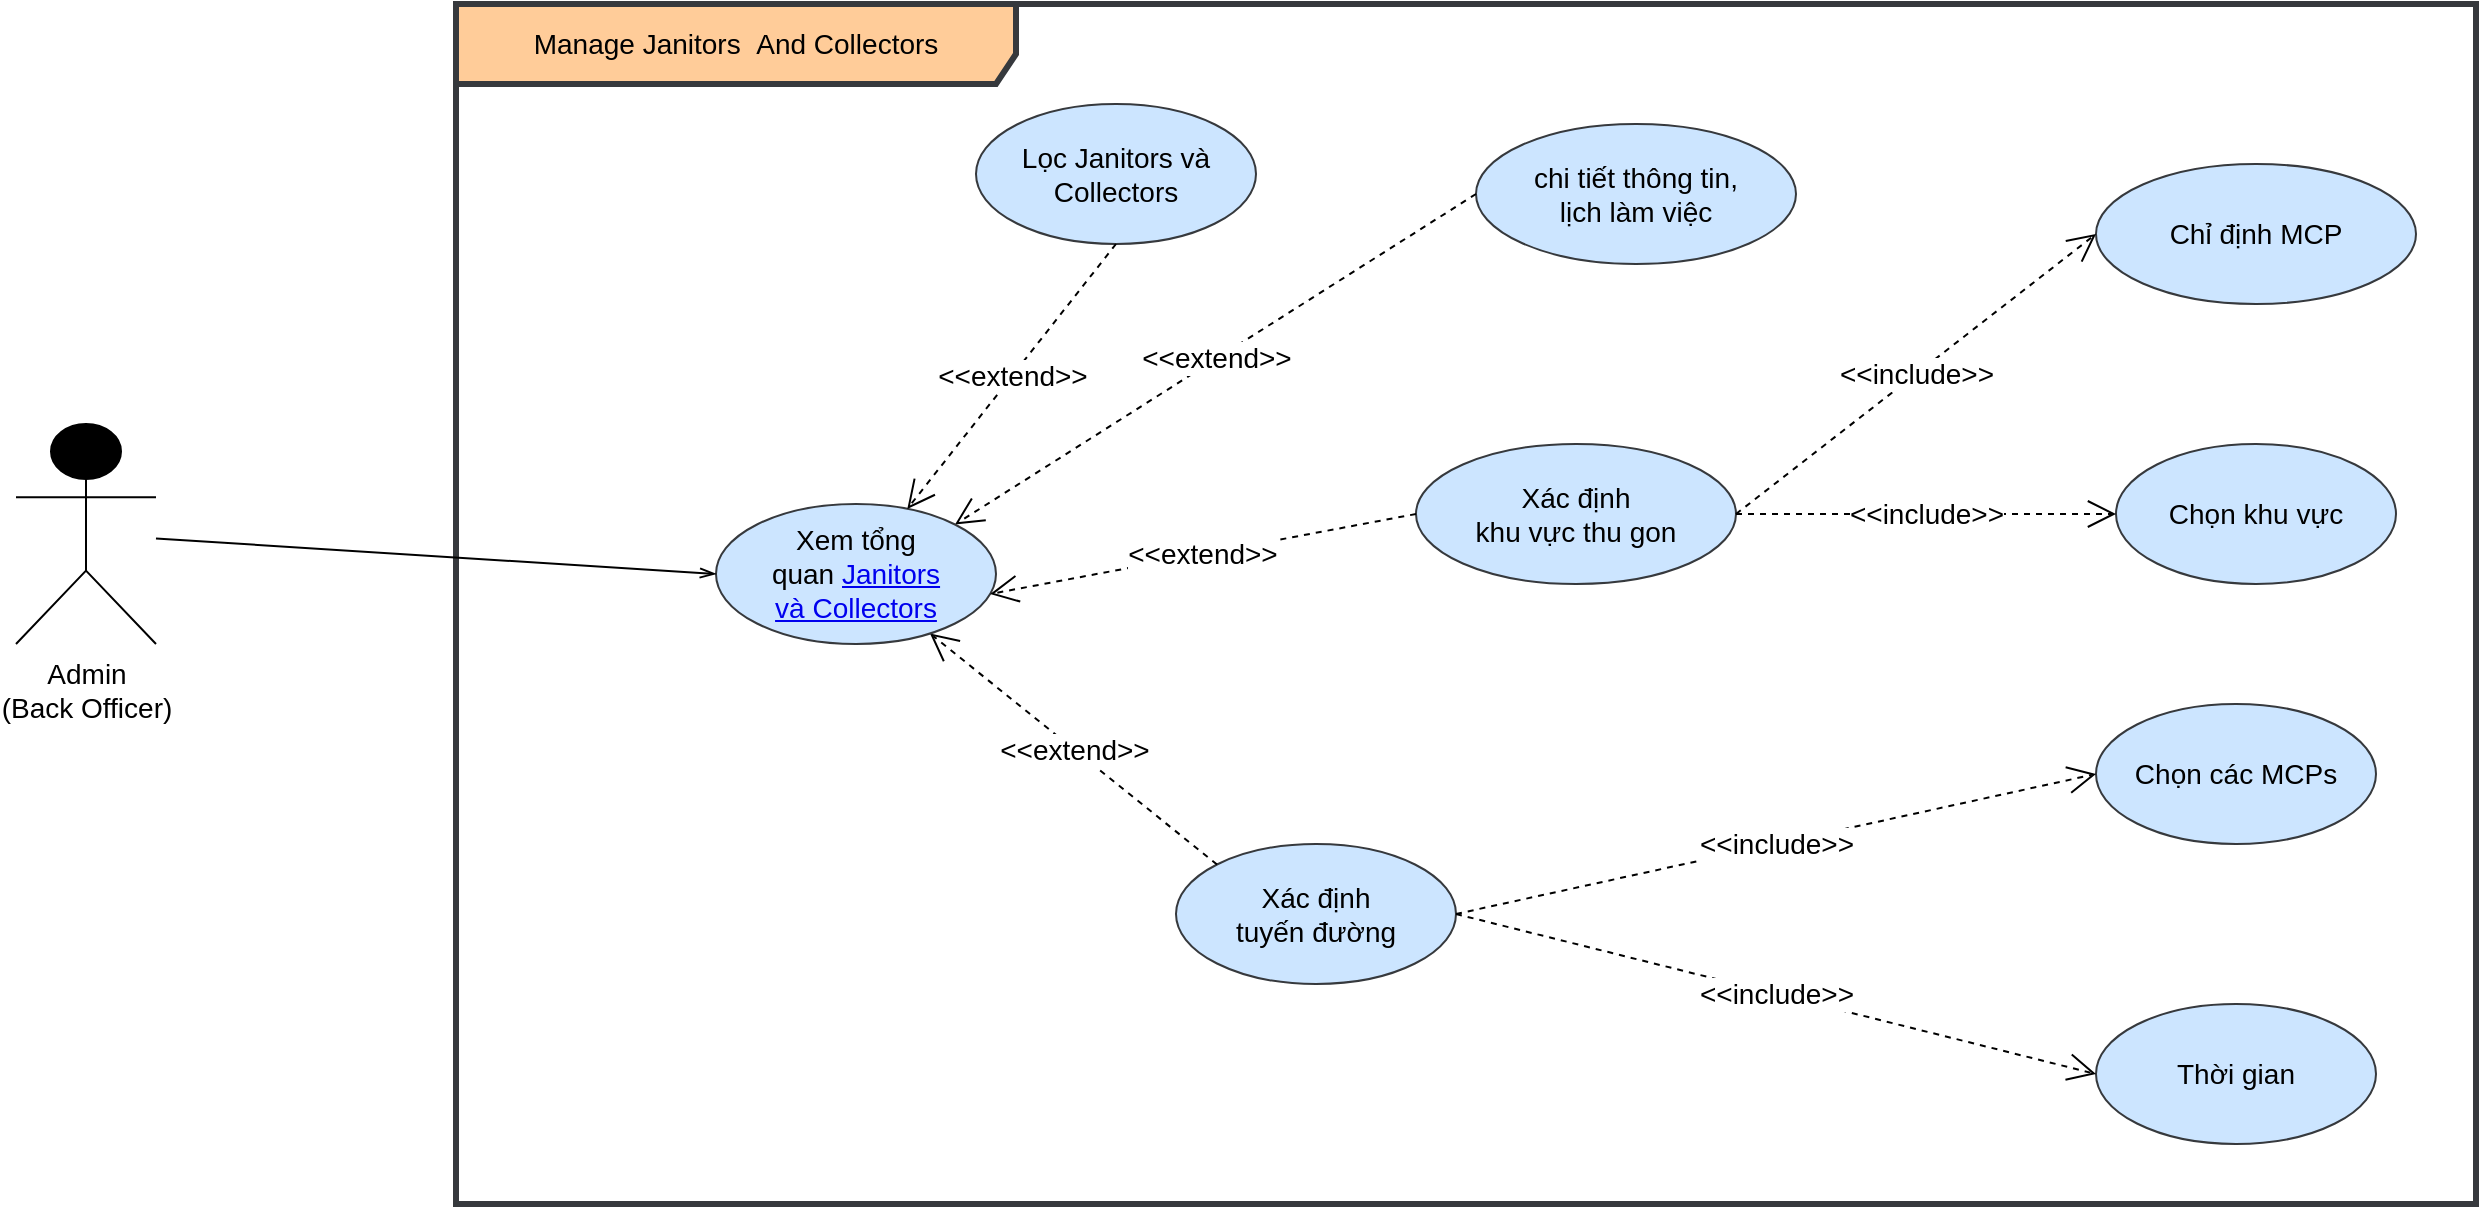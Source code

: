 <mxfile version="20.3.0" type="device"><diagram id="GnzRtK2g57-_hA0YiGj8" name="Page-1"><mxGraphModel dx="1718" dy="544" grid="1" gridSize="10" guides="1" tooltips="1" connect="1" arrows="1" fold="1" page="1" pageScale="1" pageWidth="850" pageHeight="1100" math="0" shadow="0"><root><mxCell id="0"/><mxCell id="1" parent="0"/><mxCell id="X_tmMsr3wwNKuKBV7P9i-1" value="&lt;font style=&quot;font-size: 14px;&quot;&gt;Admin &lt;br&gt;(&lt;span style=&quot;font-family: Arial, sans-serif;&quot;&gt;Back Officer&lt;/span&gt;)&lt;/font&gt;" style="shape=umlActor;verticalLabelPosition=bottom;verticalAlign=top;html=1;fillColor=#000000;" parent="1" vertex="1"><mxGeometry x="-270" y="310" width="70" height="110" as="geometry"/></mxCell><mxCell id="X_tmMsr3wwNKuKBV7P9i-2" value="Manage&amp;nbsp;&lt;span&gt;Janitors&amp;nbsp;&amp;nbsp;And Collectors&lt;/span&gt;" style="shape=umlFrame;whiteSpace=wrap;html=1;fontSize=14;width=280;height=40;fillColor=#ffcc99;strokeColor=#36393d;strokeWidth=3;gradientColor=none;swimlaneFillColor=default;" parent="1" vertex="1"><mxGeometry x="-50" y="100" width="1010" height="600" as="geometry"/></mxCell><mxCell id="X_tmMsr3wwNKuKBV7P9i-3" value="chi tiết thông tin, &lt;br&gt;lịch làm việc" style="ellipse;whiteSpace=wrap;html=1;fontSize=14;fillColor=#cce5ff;strokeColor=#36393d;" parent="1" vertex="1"><mxGeometry x="460" y="160" width="160" height="70" as="geometry"/></mxCell><mxCell id="X_tmMsr3wwNKuKBV7P9i-5" value="Xác định &lt;br&gt;tuyến đường" style="ellipse;whiteSpace=wrap;html=1;fontSize=14;fillColor=#cce5ff;strokeColor=#36393d;" parent="1" vertex="1"><mxGeometry x="310" y="520" width="140" height="70" as="geometry"/></mxCell><mxCell id="X_tmMsr3wwNKuKBV7P9i-10" value="Thời gian" style="ellipse;whiteSpace=wrap;html=1;fontSize=14;fillColor=#cce5ff;strokeColor=#36393d;" parent="1" vertex="1"><mxGeometry x="770" y="600" width="140" height="70" as="geometry"/></mxCell><mxCell id="X_tmMsr3wwNKuKBV7P9i-11" value="Chọn các MCPs" style="ellipse;whiteSpace=wrap;html=1;fontSize=14;fillColor=#cce5ff;strokeColor=#36393d;" parent="1" vertex="1"><mxGeometry x="770" y="450" width="140" height="70" as="geometry"/></mxCell><mxCell id="X_tmMsr3wwNKuKBV7P9i-18" value="&amp;lt;&amp;lt;include&amp;gt;&amp;gt;" style="endArrow=open;endSize=12;dashed=1;html=1;rounded=0;fontSize=14;entryX=0;entryY=0.5;entryDx=0;entryDy=0;exitX=1;exitY=0.5;exitDx=0;exitDy=0;" parent="1" source="X_tmMsr3wwNKuKBV7P9i-5" target="X_tmMsr3wwNKuKBV7P9i-11" edge="1"><mxGeometry width="160" relative="1" as="geometry"><mxPoint x="600" y="375" as="sourcePoint"/><mxPoint x="770" y="330" as="targetPoint"/></mxGeometry></mxCell><mxCell id="X_tmMsr3wwNKuKBV7P9i-19" value="&amp;lt;&amp;lt;include&amp;gt;&amp;gt;" style="endArrow=open;endSize=12;dashed=1;html=1;rounded=0;fontSize=14;entryX=0;entryY=0.5;entryDx=0;entryDy=0;exitX=1;exitY=0.5;exitDx=0;exitDy=0;" parent="1" source="X_tmMsr3wwNKuKBV7P9i-5" target="X_tmMsr3wwNKuKBV7P9i-10" edge="1"><mxGeometry width="160" relative="1" as="geometry"><mxPoint x="610" y="625" as="sourcePoint"/><mxPoint x="780" y="565" as="targetPoint"/></mxGeometry></mxCell><mxCell id="X_tmMsr3wwNKuKBV7P9i-24" value="&amp;lt;&amp;lt;extend&amp;gt;&amp;gt;" style="endArrow=open;endSize=12;dashed=1;html=1;rounded=0;fontSize=14;exitX=0;exitY=0.5;exitDx=0;exitDy=0;entryX=1;entryY=0;entryDx=0;entryDy=0;" parent="1" source="X_tmMsr3wwNKuKBV7P9i-3" target="X_tmMsr3wwNKuKBV7P9i-28" edge="1"><mxGeometry width="160" relative="1" as="geometry"><mxPoint x="610" y="179.97" as="sourcePoint"/><mxPoint x="350" y="380" as="targetPoint"/></mxGeometry></mxCell><mxCell id="X_tmMsr3wwNKuKBV7P9i-26" value="&amp;lt;&amp;lt;extend&amp;gt;&amp;gt;" style="endArrow=open;endSize=12;dashed=1;html=1;rounded=0;fontSize=14;exitX=0;exitY=0;exitDx=0;exitDy=0;" parent="1" source="X_tmMsr3wwNKuKBV7P9i-5" target="X_tmMsr3wwNKuKBV7P9i-28" edge="1"><mxGeometry width="160" relative="1" as="geometry"><mxPoint x="600" y="169.97" as="sourcePoint"/><mxPoint x="350" y="380" as="targetPoint"/></mxGeometry></mxCell><mxCell id="X_tmMsr3wwNKuKBV7P9i-28" value="Xem tổng quan&amp;nbsp;&lt;a name=&quot;OLE_LINK27&quot;&gt;&lt;span&gt;Janitors&lt;br&gt;và Collectors&lt;/span&gt;&lt;/a&gt;" style="ellipse;whiteSpace=wrap;html=1;fontSize=14;fillColor=#cce5ff;strokeColor=#36393d;" parent="1" vertex="1"><mxGeometry x="80" y="350" width="140" height="70" as="geometry"/></mxCell><mxCell id="X_tmMsr3wwNKuKBV7P9i-31" value="" style="endArrow=openThin;endFill=0;html=1;rounded=0;fontSize=14;entryX=0;entryY=0.5;entryDx=0;entryDy=0;" parent="1" source="X_tmMsr3wwNKuKBV7P9i-1" target="X_tmMsr3wwNKuKBV7P9i-28" edge="1"><mxGeometry width="160" relative="1" as="geometry"><mxPoint x="-220" y="360" as="sourcePoint"/><mxPoint x="-20" y="375" as="targetPoint"/></mxGeometry></mxCell><mxCell id="X_tmMsr3wwNKuKBV7P9i-32" value="Lọc Janitors và Collectors" style="ellipse;whiteSpace=wrap;html=1;fontSize=14;fillColor=#cce5ff;strokeColor=#36393d;" parent="1" vertex="1"><mxGeometry x="210" y="150" width="140" height="70" as="geometry"/></mxCell><mxCell id="X_tmMsr3wwNKuKBV7P9i-34" value="&amp;lt;&amp;lt;extend&amp;gt;&amp;gt;" style="endArrow=open;endSize=12;dashed=1;html=1;rounded=0;fontSize=14;exitX=0.5;exitY=1;exitDx=0;exitDy=0;" parent="1" source="X_tmMsr3wwNKuKBV7P9i-32" target="X_tmMsr3wwNKuKBV7P9i-28" edge="1"><mxGeometry width="160" relative="1" as="geometry"><mxPoint x="284.476" y="209.891" as="sourcePoint"/><mxPoint x="260.04" y="360.01" as="targetPoint"/></mxGeometry></mxCell><mxCell id="7VD3VWOSnsxRZx9xt4jb-1" value="Xác định &lt;br&gt;khu vực thu gon" style="ellipse;whiteSpace=wrap;html=1;fontSize=14;fillColor=#cce5ff;strokeColor=#36393d;" parent="1" vertex="1"><mxGeometry x="430" y="320" width="160" height="70" as="geometry"/></mxCell><mxCell id="7VD3VWOSnsxRZx9xt4jb-2" value="&amp;lt;&amp;lt;extend&amp;gt;&amp;gt;" style="endArrow=open;endSize=12;dashed=1;html=1;rounded=0;fontSize=14;exitX=0;exitY=0.5;exitDx=0;exitDy=0;entryX=0.979;entryY=0.643;entryDx=0;entryDy=0;entryPerimeter=0;" parent="1" source="7VD3VWOSnsxRZx9xt4jb-1" target="X_tmMsr3wwNKuKBV7P9i-28" edge="1"><mxGeometry width="160" relative="1" as="geometry"><mxPoint x="480" y="245" as="sourcePoint"/><mxPoint x="355.94" y="373.03" as="targetPoint"/></mxGeometry></mxCell><mxCell id="7VD3VWOSnsxRZx9xt4jb-3" style="edgeStyle=orthogonalEdgeStyle;rounded=0;orthogonalLoop=1;jettySize=auto;html=1;exitX=0.5;exitY=1;exitDx=0;exitDy=0;" parent="1" source="7VD3VWOSnsxRZx9xt4jb-1" target="7VD3VWOSnsxRZx9xt4jb-1" edge="1"><mxGeometry relative="1" as="geometry"/></mxCell><mxCell id="7VD3VWOSnsxRZx9xt4jb-4" style="edgeStyle=orthogonalEdgeStyle;rounded=0;orthogonalLoop=1;jettySize=auto;html=1;exitX=0.5;exitY=1;exitDx=0;exitDy=0;" parent="1" source="X_tmMsr3wwNKuKBV7P9i-5" target="X_tmMsr3wwNKuKBV7P9i-5" edge="1"><mxGeometry relative="1" as="geometry"/></mxCell><mxCell id="7VD3VWOSnsxRZx9xt4jb-5" value="Chọn khu vực" style="ellipse;whiteSpace=wrap;html=1;fontSize=14;fillColor=#cce5ff;strokeColor=#36393d;" parent="1" vertex="1"><mxGeometry x="780" y="320" width="140" height="70" as="geometry"/></mxCell><mxCell id="7VD3VWOSnsxRZx9xt4jb-6" value="&amp;lt;&amp;lt;include&amp;gt;&amp;gt;" style="endArrow=open;endSize=12;dashed=1;html=1;rounded=0;fontSize=14;entryX=0;entryY=0.5;entryDx=0;entryDy=0;exitX=1;exitY=0.5;exitDx=0;exitDy=0;" parent="1" source="7VD3VWOSnsxRZx9xt4jb-1" target="7VD3VWOSnsxRZx9xt4jb-5" edge="1"><mxGeometry width="160" relative="1" as="geometry"><mxPoint x="460" y="565" as="sourcePoint"/><mxPoint x="780" y="465" as="targetPoint"/></mxGeometry></mxCell><mxCell id="7VD3VWOSnsxRZx9xt4jb-7" value="Chỉ định MCP" style="ellipse;whiteSpace=wrap;html=1;fontSize=14;fillColor=#cce5ff;strokeColor=#36393d;" parent="1" vertex="1"><mxGeometry x="770" y="180" width="160" height="70" as="geometry"/></mxCell><mxCell id="7VD3VWOSnsxRZx9xt4jb-8" value="&amp;lt;&amp;lt;include&amp;gt;&amp;gt;" style="endArrow=open;endSize=12;dashed=1;html=1;rounded=0;fontSize=14;entryX=0;entryY=0.5;entryDx=0;entryDy=0;exitX=1;exitY=0.5;exitDx=0;exitDy=0;" parent="1" source="7VD3VWOSnsxRZx9xt4jb-1" target="7VD3VWOSnsxRZx9xt4jb-7" edge="1"><mxGeometry width="160" relative="1" as="geometry"><mxPoint x="600" y="365" as="sourcePoint"/><mxPoint x="790" y="365" as="targetPoint"/></mxGeometry></mxCell></root></mxGraphModel></diagram></mxfile>